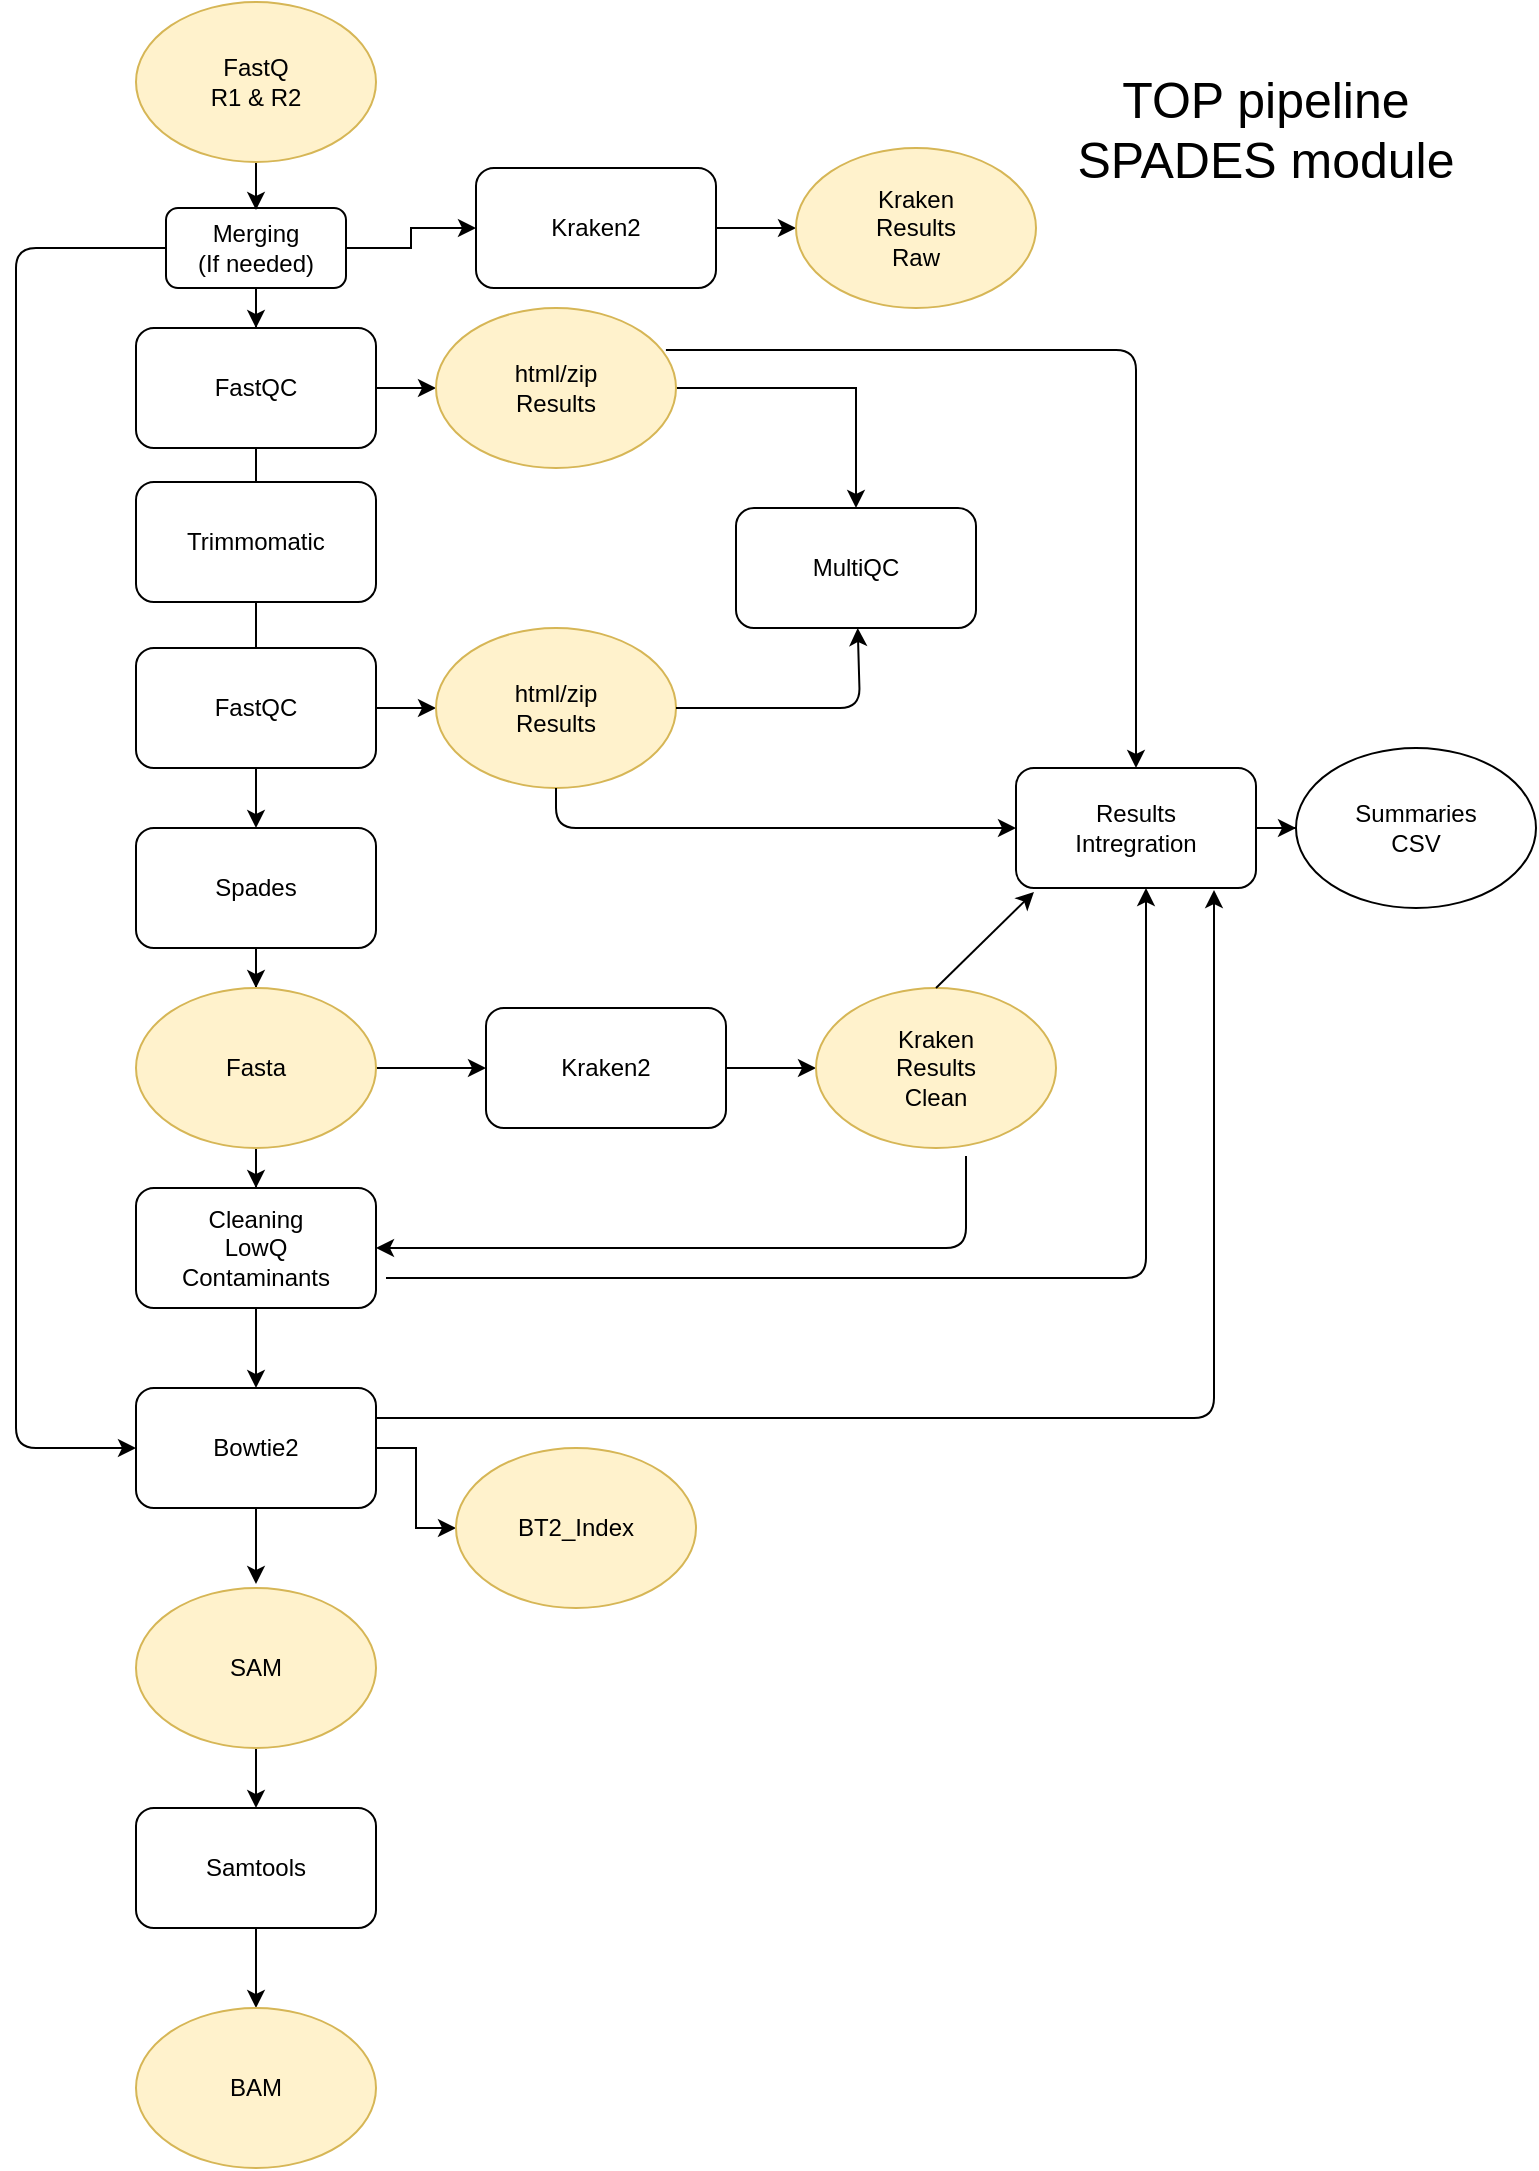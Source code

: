 <mxfile version="12.1.3" type="device" pages="1"><diagram id="IQDIZfCGmSXxWWxwtAlA" name="Page-1"><mxGraphModel dx="2048" dy="1079" grid="1" gridSize="10" guides="1" tooltips="1" connect="1" arrows="1" fold="1" page="1" pageScale="1" pageWidth="827" pageHeight="1169" math="0" shadow="0"><root><mxCell id="0"/><mxCell id="1" parent="0"/><mxCell id="ffmHqMfz9bdtmXBNj6QA-11" value="" style="edgeStyle=orthogonalEdgeStyle;rounded=0;orthogonalLoop=1;jettySize=auto;html=1;" parent="1" source="ffmHqMfz9bdtmXBNj6QA-2" target="ffmHqMfz9bdtmXBNj6QA-10" edge="1"><mxGeometry relative="1" as="geometry"/></mxCell><mxCell id="ffmHqMfz9bdtmXBNj6QA-67" value="" style="edgeStyle=orthogonalEdgeStyle;rounded=0;orthogonalLoop=1;jettySize=auto;html=1;" parent="1" source="ffmHqMfz9bdtmXBNj6QA-2" target="ffmHqMfz9bdtmXBNj6QA-3" edge="1"><mxGeometry relative="1" as="geometry"/></mxCell><mxCell id="ffmHqMfz9bdtmXBNj6QA-2" value="Merging&lt;br&gt;(If needed)" style="rounded=1;whiteSpace=wrap;html=1;" parent="1" vertex="1"><mxGeometry x="135" y="110" width="90" height="40" as="geometry"/></mxCell><mxCell id="ffmHqMfz9bdtmXBNj6QA-12" value="" style="edgeStyle=orthogonalEdgeStyle;rounded=0;orthogonalLoop=1;jettySize=auto;html=1;" parent="1" source="ffmHqMfz9bdtmXBNj6QA-3" target="ffmHqMfz9bdtmXBNj6QA-4" edge="1"><mxGeometry relative="1" as="geometry"/></mxCell><mxCell id="ffmHqMfz9bdtmXBNj6QA-15" value="" style="edgeStyle=orthogonalEdgeStyle;rounded=0;orthogonalLoop=1;jettySize=auto;html=1;" parent="1" source="ffmHqMfz9bdtmXBNj6QA-3" target="ffmHqMfz9bdtmXBNj6QA-8" edge="1"><mxGeometry relative="1" as="geometry"/></mxCell><mxCell id="ffmHqMfz9bdtmXBNj6QA-3" value="FastQC" style="rounded=1;whiteSpace=wrap;html=1;" parent="1" vertex="1"><mxGeometry x="120" y="170" width="120" height="60" as="geometry"/></mxCell><mxCell id="ffmHqMfz9bdtmXBNj6QA-13" value="" style="edgeStyle=orthogonalEdgeStyle;rounded=0;orthogonalLoop=1;jettySize=auto;html=1;" parent="1" source="ffmHqMfz9bdtmXBNj6QA-4" target="ffmHqMfz9bdtmXBNj6QA-7" edge="1"><mxGeometry relative="1" as="geometry"/></mxCell><mxCell id="ffmHqMfz9bdtmXBNj6QA-4" value="html/zip&lt;br&gt;Results" style="ellipse;whiteSpace=wrap;html=1;fillColor=#fff2cc;strokeColor=#d6b656;" parent="1" vertex="1"><mxGeometry x="270" y="160" width="120" height="80" as="geometry"/></mxCell><mxCell id="ffmHqMfz9bdtmXBNj6QA-7" value="MultiQC" style="rounded=1;whiteSpace=wrap;html=1;" parent="1" vertex="1"><mxGeometry x="420" y="260" width="120" height="60" as="geometry"/></mxCell><mxCell id="ffmHqMfz9bdtmXBNj6QA-14" value="" style="edgeStyle=orthogonalEdgeStyle;rounded=0;orthogonalLoop=1;jettySize=auto;html=1;" parent="1" source="ffmHqMfz9bdtmXBNj6QA-8" target="ffmHqMfz9bdtmXBNj6QA-9" edge="1"><mxGeometry relative="1" as="geometry"/></mxCell><mxCell id="ffmHqMfz9bdtmXBNj6QA-8" value="Spades" style="rounded=1;whiteSpace=wrap;html=1;" parent="1" vertex="1"><mxGeometry x="120" y="420" width="120" height="60" as="geometry"/></mxCell><mxCell id="ffmHqMfz9bdtmXBNj6QA-17" value="" style="edgeStyle=orthogonalEdgeStyle;rounded=0;orthogonalLoop=1;jettySize=auto;html=1;" parent="1" source="ffmHqMfz9bdtmXBNj6QA-9" target="ffmHqMfz9bdtmXBNj6QA-16" edge="1"><mxGeometry relative="1" as="geometry"/></mxCell><mxCell id="ffmHqMfz9bdtmXBNj6QA-40" value="" style="edgeStyle=orthogonalEdgeStyle;rounded=0;orthogonalLoop=1;jettySize=auto;html=1;" parent="1" source="ffmHqMfz9bdtmXBNj6QA-9" target="ffmHqMfz9bdtmXBNj6QA-39" edge="1"><mxGeometry relative="1" as="geometry"/></mxCell><mxCell id="ffmHqMfz9bdtmXBNj6QA-9" value="Fasta" style="ellipse;whiteSpace=wrap;html=1;fillColor=#fff2cc;strokeColor=#d6b656;" parent="1" vertex="1"><mxGeometry x="120" y="500" width="120" height="80" as="geometry"/></mxCell><mxCell id="ffmHqMfz9bdtmXBNj6QA-35" value="" style="edgeStyle=orthogonalEdgeStyle;rounded=0;orthogonalLoop=1;jettySize=auto;html=1;" parent="1" source="ffmHqMfz9bdtmXBNj6QA-10" target="ffmHqMfz9bdtmXBNj6QA-32" edge="1"><mxGeometry relative="1" as="geometry"/></mxCell><mxCell id="ffmHqMfz9bdtmXBNj6QA-10" value="Kraken2" style="rounded=1;whiteSpace=wrap;html=1;" parent="1" vertex="1"><mxGeometry x="290" y="90" width="120" height="60" as="geometry"/></mxCell><mxCell id="ffmHqMfz9bdtmXBNj6QA-34" value="" style="edgeStyle=orthogonalEdgeStyle;rounded=0;orthogonalLoop=1;jettySize=auto;html=1;" parent="1" source="ffmHqMfz9bdtmXBNj6QA-16" target="ffmHqMfz9bdtmXBNj6QA-33" edge="1"><mxGeometry relative="1" as="geometry"/></mxCell><mxCell id="ffmHqMfz9bdtmXBNj6QA-16" value="Kraken2" style="rounded=1;whiteSpace=wrap;html=1;" parent="1" vertex="1"><mxGeometry x="295" y="510" width="120" height="60" as="geometry"/></mxCell><mxCell id="ffmHqMfz9bdtmXBNj6QA-36" value="" style="edgeStyle=orthogonalEdgeStyle;rounded=0;orthogonalLoop=1;jettySize=auto;html=1;" parent="1" source="ffmHqMfz9bdtmXBNj6QA-18" target="ffmHqMfz9bdtmXBNj6QA-20" edge="1"><mxGeometry relative="1" as="geometry"/></mxCell><mxCell id="ffmHqMfz9bdtmXBNj6QA-38" value="" style="edgeStyle=orthogonalEdgeStyle;rounded=0;orthogonalLoop=1;jettySize=auto;html=1;" parent="1" source="ffmHqMfz9bdtmXBNj6QA-18" edge="1"><mxGeometry relative="1" as="geometry"><mxPoint x="180" y="798" as="targetPoint"/></mxGeometry></mxCell><mxCell id="ffmHqMfz9bdtmXBNj6QA-18" value="Bowtie2" style="rounded=1;whiteSpace=wrap;html=1;" parent="1" vertex="1"><mxGeometry x="120" y="700" width="120" height="60" as="geometry"/></mxCell><mxCell id="ffmHqMfz9bdtmXBNj6QA-20" value="BT2_Index" style="ellipse;whiteSpace=wrap;html=1;fillColor=#fff2cc;strokeColor=#d6b656;" parent="1" vertex="1"><mxGeometry x="280" y="730" width="120" height="80" as="geometry"/></mxCell><mxCell id="ffmHqMfz9bdtmXBNj6QA-25" value="" style="endArrow=classic;html=1;exitX=0;exitY=0.5;exitDx=0;exitDy=0;entryX=0;entryY=0.5;entryDx=0;entryDy=0;" parent="1" source="ffmHqMfz9bdtmXBNj6QA-2" target="ffmHqMfz9bdtmXBNj6QA-18" edge="1"><mxGeometry width="50" height="50" relative="1" as="geometry"><mxPoint x="120" y="610" as="sourcePoint"/><mxPoint x="60" y="530" as="targetPoint"/><Array as="points"><mxPoint x="60" y="130"/><mxPoint x="60" y="730"/></Array></mxGeometry></mxCell><mxCell id="ffmHqMfz9bdtmXBNj6QA-26" value="Trimmomatic" style="rounded=1;whiteSpace=wrap;html=1;" parent="1" vertex="1"><mxGeometry x="120" y="247" width="120" height="60" as="geometry"/></mxCell><mxCell id="ffmHqMfz9bdtmXBNj6QA-31" value="" style="edgeStyle=orthogonalEdgeStyle;rounded=0;orthogonalLoop=1;jettySize=auto;html=1;" parent="1" source="ffmHqMfz9bdtmXBNj6QA-27" target="ffmHqMfz9bdtmXBNj6QA-28" edge="1"><mxGeometry relative="1" as="geometry"/></mxCell><mxCell id="ffmHqMfz9bdtmXBNj6QA-27" value="FastQC" style="rounded=1;whiteSpace=wrap;html=1;" parent="1" vertex="1"><mxGeometry x="120" y="330" width="120" height="60" as="geometry"/></mxCell><mxCell id="ffmHqMfz9bdtmXBNj6QA-28" value="html/zip&lt;br&gt;Results" style="ellipse;whiteSpace=wrap;html=1;fillColor=#fff2cc;strokeColor=#d6b656;" parent="1" vertex="1"><mxGeometry x="270" y="320" width="120" height="80" as="geometry"/></mxCell><mxCell id="ffmHqMfz9bdtmXBNj6QA-30" value="" style="endArrow=classic;html=1;exitX=1;exitY=0.5;exitDx=0;exitDy=0;" parent="1" source="ffmHqMfz9bdtmXBNj6QA-28" target="ffmHqMfz9bdtmXBNj6QA-7" edge="1"><mxGeometry width="50" height="50" relative="1" as="geometry"><mxPoint x="50" y="910" as="sourcePoint"/><mxPoint x="100" y="860" as="targetPoint"/><Array as="points"><mxPoint x="482" y="360"/></Array></mxGeometry></mxCell><mxCell id="ffmHqMfz9bdtmXBNj6QA-32" value="Kraken&lt;br&gt;Results&lt;br&gt;Raw" style="ellipse;whiteSpace=wrap;html=1;fillColor=#fff2cc;strokeColor=#d6b656;" parent="1" vertex="1"><mxGeometry x="450" y="80" width="120" height="80" as="geometry"/></mxCell><mxCell id="ffmHqMfz9bdtmXBNj6QA-33" value="Kraken&lt;br&gt;Results&lt;br&gt;Clean" style="ellipse;whiteSpace=wrap;html=1;fillColor=#fff2cc;strokeColor=#d6b656;" parent="1" vertex="1"><mxGeometry x="460" y="500" width="120" height="80" as="geometry"/></mxCell><mxCell id="ffmHqMfz9bdtmXBNj6QA-41" value="" style="edgeStyle=orthogonalEdgeStyle;rounded=0;orthogonalLoop=1;jettySize=auto;html=1;" parent="1" source="ffmHqMfz9bdtmXBNj6QA-39" target="ffmHqMfz9bdtmXBNj6QA-18" edge="1"><mxGeometry relative="1" as="geometry"/></mxCell><mxCell id="ffmHqMfz9bdtmXBNj6QA-39" value="Cleaning&lt;br&gt;LowQ&lt;br&gt;Contaminants" style="rounded=1;whiteSpace=wrap;html=1;" parent="1" vertex="1"><mxGeometry x="120" y="600" width="120" height="60" as="geometry"/></mxCell><mxCell id="ffmHqMfz9bdtmXBNj6QA-42" value="" style="endArrow=classic;html=1;exitX=0.625;exitY=1.05;exitDx=0;exitDy=0;exitPerimeter=0;entryX=1;entryY=0.5;entryDx=0;entryDy=0;" parent="1" source="ffmHqMfz9bdtmXBNj6QA-33" target="ffmHqMfz9bdtmXBNj6QA-39" edge="1"><mxGeometry width="50" height="50" relative="1" as="geometry"><mxPoint x="50" y="930" as="sourcePoint"/><mxPoint x="260" y="640" as="targetPoint"/><Array as="points"><mxPoint x="535" y="630"/></Array></mxGeometry></mxCell><mxCell id="ffmHqMfz9bdtmXBNj6QA-56" value="" style="edgeStyle=orthogonalEdgeStyle;rounded=0;orthogonalLoop=1;jettySize=auto;html=1;" parent="1" source="ffmHqMfz9bdtmXBNj6QA-43" target="ffmHqMfz9bdtmXBNj6QA-44" edge="1"><mxGeometry relative="1" as="geometry"/></mxCell><mxCell id="ffmHqMfz9bdtmXBNj6QA-43" value="SAM" style="ellipse;whiteSpace=wrap;html=1;fillColor=#fff2cc;strokeColor=#d6b656;" parent="1" vertex="1"><mxGeometry x="120" y="800" width="120" height="80" as="geometry"/></mxCell><mxCell id="ffmHqMfz9bdtmXBNj6QA-60" value="" style="edgeStyle=orthogonalEdgeStyle;rounded=0;orthogonalLoop=1;jettySize=auto;html=1;" parent="1" source="ffmHqMfz9bdtmXBNj6QA-44" target="ffmHqMfz9bdtmXBNj6QA-59" edge="1"><mxGeometry relative="1" as="geometry"/></mxCell><mxCell id="ffmHqMfz9bdtmXBNj6QA-44" value="Samtools" style="rounded=1;whiteSpace=wrap;html=1;" parent="1" vertex="1"><mxGeometry x="120" y="910" width="120" height="60" as="geometry"/></mxCell><mxCell id="ffmHqMfz9bdtmXBNj6QA-59" value="BAM" style="ellipse;whiteSpace=wrap;html=1;fillColor=#fff2cc;strokeColor=#d6b656;" parent="1" vertex="1"><mxGeometry x="120" y="1010" width="120" height="80" as="geometry"/></mxCell><mxCell id="ffmHqMfz9bdtmXBNj6QA-69" value="" style="edgeStyle=orthogonalEdgeStyle;rounded=0;orthogonalLoop=1;jettySize=auto;html=1;" parent="1" source="ffmHqMfz9bdtmXBNj6QA-66" edge="1"><mxGeometry relative="1" as="geometry"><mxPoint x="180" y="111" as="targetPoint"/></mxGeometry></mxCell><mxCell id="ffmHqMfz9bdtmXBNj6QA-66" value="FastQ&lt;br&gt;R1 &amp;amp; R2" style="ellipse;whiteSpace=wrap;html=1;fillColor=#fff2cc;strokeColor=#d6b656;" parent="1" vertex="1"><mxGeometry x="120" y="7" width="120" height="80" as="geometry"/></mxCell><mxCell id="ffmHqMfz9bdtmXBNj6QA-79" value="" style="edgeStyle=orthogonalEdgeStyle;rounded=0;orthogonalLoop=1;jettySize=auto;html=1;" parent="1" source="ffmHqMfz9bdtmXBNj6QA-70" target="ffmHqMfz9bdtmXBNj6QA-78" edge="1"><mxGeometry relative="1" as="geometry"/></mxCell><mxCell id="ffmHqMfz9bdtmXBNj6QA-70" value="Results&lt;br&gt;Intregration" style="rounded=1;whiteSpace=wrap;html=1;" parent="1" vertex="1"><mxGeometry x="560" y="390" width="120" height="60" as="geometry"/></mxCell><mxCell id="ffmHqMfz9bdtmXBNj6QA-72" value="" style="endArrow=classic;html=1;entryX=0.075;entryY=1.033;entryDx=0;entryDy=0;exitX=0.5;exitY=0;exitDx=0;exitDy=0;entryPerimeter=0;" parent="1" source="ffmHqMfz9bdtmXBNj6QA-33" target="ffmHqMfz9bdtmXBNj6QA-70" edge="1"><mxGeometry width="50" height="50" relative="1" as="geometry"><mxPoint x="50" y="1160" as="sourcePoint"/><mxPoint x="100" y="1110" as="targetPoint"/></mxGeometry></mxCell><mxCell id="ffmHqMfz9bdtmXBNj6QA-73" value="" style="endArrow=classic;html=1;entryX=0;entryY=0.5;entryDx=0;entryDy=0;" parent="1" source="ffmHqMfz9bdtmXBNj6QA-28" target="ffmHqMfz9bdtmXBNj6QA-70" edge="1"><mxGeometry width="50" height="50" relative="1" as="geometry"><mxPoint x="50" y="1160" as="sourcePoint"/><mxPoint x="100" y="1110" as="targetPoint"/><Array as="points"><mxPoint x="330" y="420"/></Array></mxGeometry></mxCell><mxCell id="ffmHqMfz9bdtmXBNj6QA-74" value="" style="endArrow=classic;html=1;exitX=1;exitY=0.75;exitDx=0;exitDy=0;entryX=0.5;entryY=1;entryDx=0;entryDy=0;" parent="1" edge="1"><mxGeometry width="50" height="50" relative="1" as="geometry"><mxPoint x="245" y="645" as="sourcePoint"/><mxPoint x="625" y="450" as="targetPoint"/><Array as="points"><mxPoint x="625" y="645"/></Array></mxGeometry></mxCell><mxCell id="ffmHqMfz9bdtmXBNj6QA-75" value="" style="endArrow=classic;html=1;entryX=0.5;entryY=0;entryDx=0;entryDy=0;exitX=0.958;exitY=0.263;exitDx=0;exitDy=0;exitPerimeter=0;" parent="1" source="ffmHqMfz9bdtmXBNj6QA-4" target="ffmHqMfz9bdtmXBNj6QA-70" edge="1"><mxGeometry width="50" height="50" relative="1" as="geometry"><mxPoint x="570" y="170" as="sourcePoint"/><mxPoint x="100" y="1110" as="targetPoint"/><Array as="points"><mxPoint x="620" y="181"/></Array></mxGeometry></mxCell><mxCell id="ffmHqMfz9bdtmXBNj6QA-77" value="" style="endArrow=classic;html=1;exitX=1;exitY=0.25;exitDx=0;exitDy=0;entryX=0.825;entryY=1.017;entryDx=0;entryDy=0;entryPerimeter=0;" parent="1" source="ffmHqMfz9bdtmXBNj6QA-18" target="ffmHqMfz9bdtmXBNj6QA-70" edge="1"><mxGeometry width="50" height="50" relative="1" as="geometry"><mxPoint x="50" y="1160" as="sourcePoint"/><mxPoint x="660" y="715" as="targetPoint"/><Array as="points"><mxPoint x="659" y="715"/></Array></mxGeometry></mxCell><mxCell id="ffmHqMfz9bdtmXBNj6QA-78" value="Summaries&lt;br&gt;CSV" style="ellipse;whiteSpace=wrap;html=1;" parent="1" vertex="1"><mxGeometry x="700" y="380" width="120" height="80" as="geometry"/></mxCell><mxCell id="ffmHqMfz9bdtmXBNj6QA-80" value="&lt;font style=&quot;font-size: 25px&quot;&gt;TOP pipeline &lt;br&gt;SPADES module&lt;/font&gt;" style="text;html=1;strokeColor=none;fillColor=none;align=center;verticalAlign=middle;whiteSpace=wrap;rounded=0;" parent="1" vertex="1"><mxGeometry x="550" y="10" width="270" height="120" as="geometry"/></mxCell></root></mxGraphModel></diagram></mxfile>